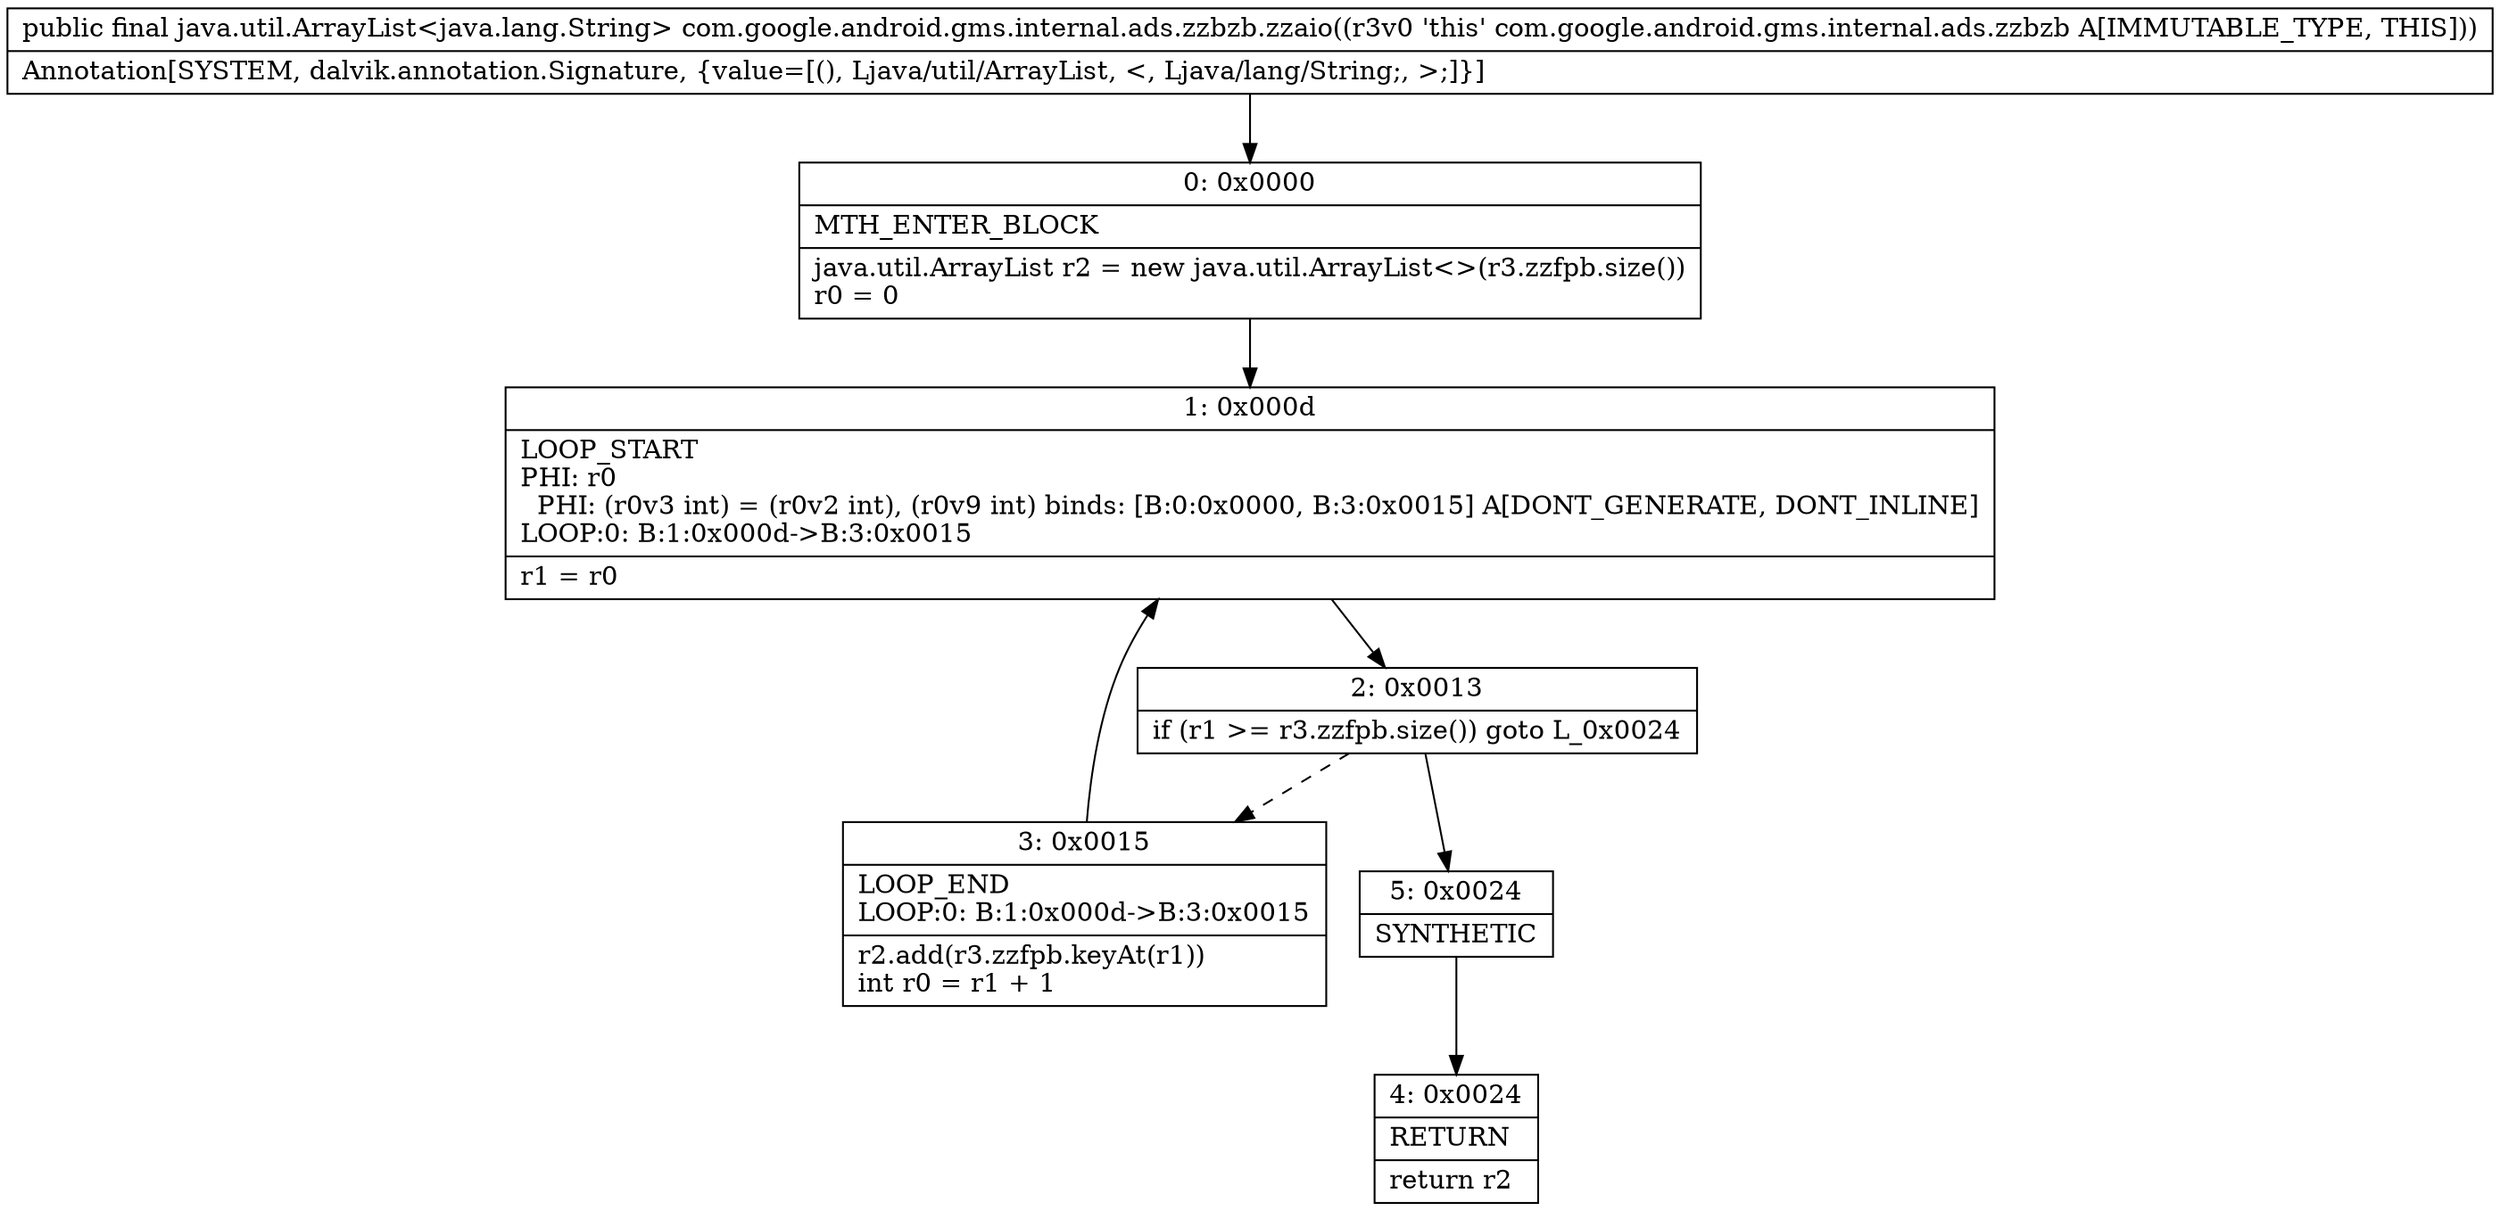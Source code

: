 digraph "CFG forcom.google.android.gms.internal.ads.zzbzb.zzaio()Ljava\/util\/ArrayList;" {
Node_0 [shape=record,label="{0\:\ 0x0000|MTH_ENTER_BLOCK\l|java.util.ArrayList r2 = new java.util.ArrayList\<\>(r3.zzfpb.size())\lr0 = 0\l}"];
Node_1 [shape=record,label="{1\:\ 0x000d|LOOP_START\lPHI: r0 \l  PHI: (r0v3 int) = (r0v2 int), (r0v9 int) binds: [B:0:0x0000, B:3:0x0015] A[DONT_GENERATE, DONT_INLINE]\lLOOP:0: B:1:0x000d\-\>B:3:0x0015\l|r1 = r0\l}"];
Node_2 [shape=record,label="{2\:\ 0x0013|if (r1 \>= r3.zzfpb.size()) goto L_0x0024\l}"];
Node_3 [shape=record,label="{3\:\ 0x0015|LOOP_END\lLOOP:0: B:1:0x000d\-\>B:3:0x0015\l|r2.add(r3.zzfpb.keyAt(r1))\lint r0 = r1 + 1\l}"];
Node_4 [shape=record,label="{4\:\ 0x0024|RETURN\l|return r2\l}"];
Node_5 [shape=record,label="{5\:\ 0x0024|SYNTHETIC\l}"];
MethodNode[shape=record,label="{public final java.util.ArrayList\<java.lang.String\> com.google.android.gms.internal.ads.zzbzb.zzaio((r3v0 'this' com.google.android.gms.internal.ads.zzbzb A[IMMUTABLE_TYPE, THIS]))  | Annotation[SYSTEM, dalvik.annotation.Signature, \{value=[(), Ljava\/util\/ArrayList, \<, Ljava\/lang\/String;, \>;]\}]\l}"];
MethodNode -> Node_0;
Node_0 -> Node_1;
Node_1 -> Node_2;
Node_2 -> Node_3[style=dashed];
Node_2 -> Node_5;
Node_3 -> Node_1;
Node_5 -> Node_4;
}

